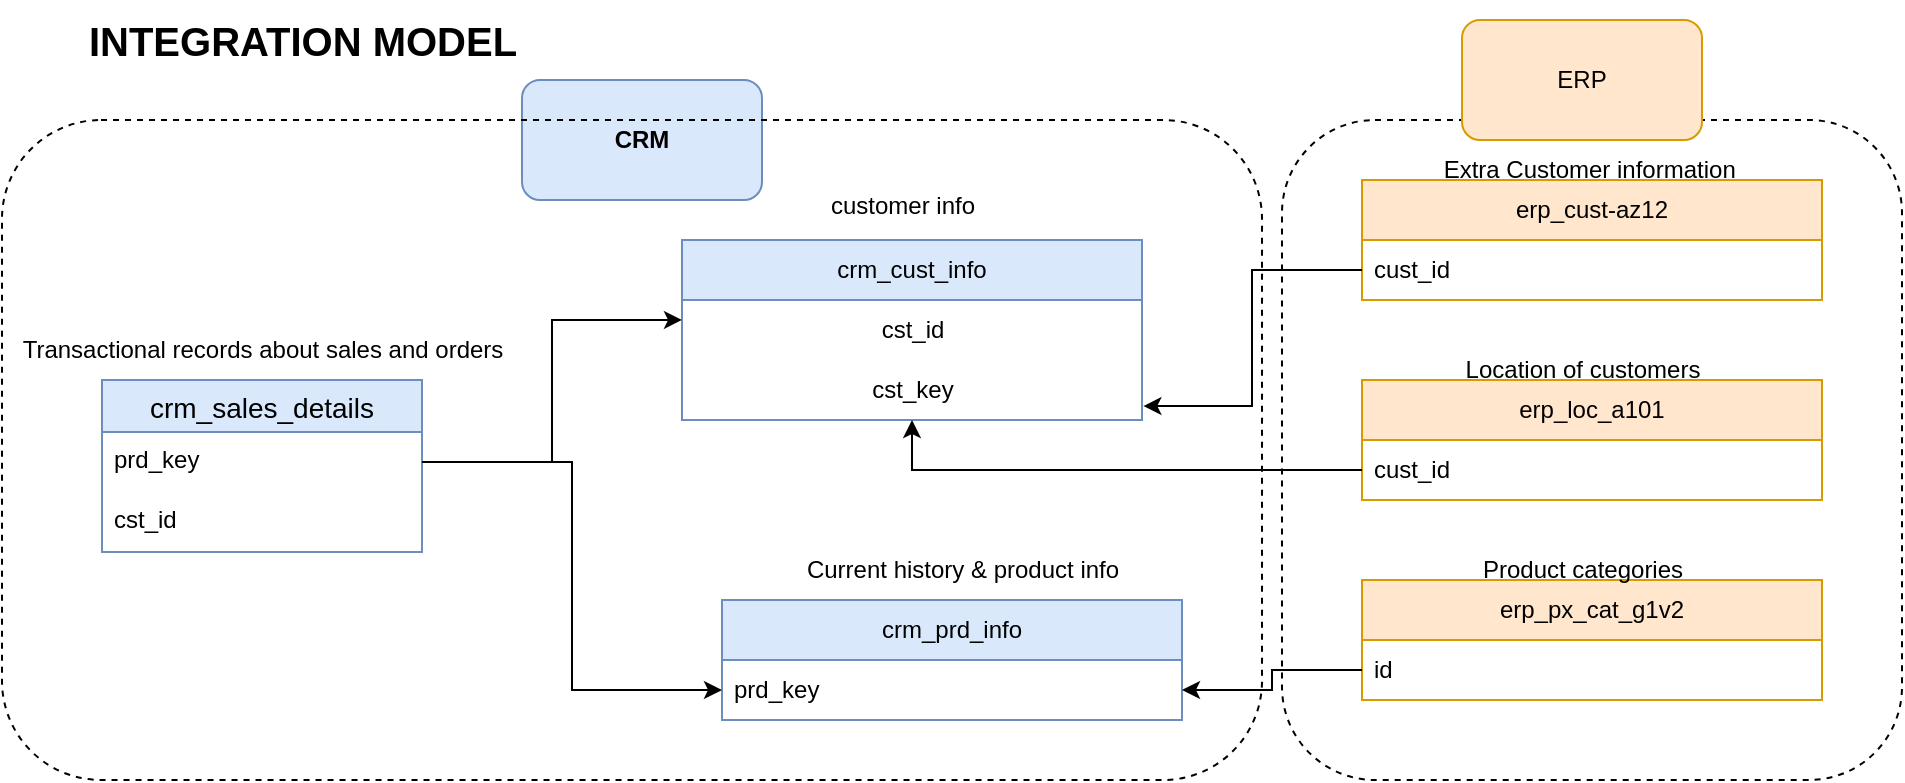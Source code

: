 <mxfile version="26.1.1">
  <diagram name="Page-1" id="_vLY1-Xdol4Q-rYBYzHE">
    <mxGraphModel dx="2706" dy="810" grid="1" gridSize="10" guides="0" tooltips="1" connect="1" arrows="1" fold="1" page="1" pageScale="1" pageWidth="1600" pageHeight="1200" math="0" shadow="0">
      <root>
        <mxCell id="0" />
        <mxCell id="1" parent="0" />
        <mxCell id="4if4o0DDriREWSiWl4c_-1" value="&lt;b&gt;&lt;font style=&quot;font-size: 20px;&quot;&gt;INTEGRATION MODEL&lt;/font&gt;&lt;/b&gt;" style="text;html=1;align=center;verticalAlign=middle;resizable=0;points=[];autosize=1;strokeColor=none;fillColor=none;" parent="1" vertex="1">
          <mxGeometry x="-1570" y="40" width="240" height="40" as="geometry" />
        </mxCell>
        <mxCell id="4if4o0DDriREWSiWl4c_-2" value="crm_cust_info" style="swimlane;fontStyle=0;childLayout=stackLayout;horizontal=1;startSize=30;horizontalStack=0;resizeParent=1;resizeParentMax=0;resizeLast=0;collapsible=1;marginBottom=0;whiteSpace=wrap;html=1;fillColor=#dae8fc;strokeColor=#6c8ebf;" parent="1" vertex="1">
          <mxGeometry x="-1260" y="160" width="230" height="90" as="geometry" />
        </mxCell>
        <mxCell id="4if4o0DDriREWSiWl4c_-6" value="cst_id" style="text;html=1;align=center;verticalAlign=middle;resizable=0;points=[];autosize=1;strokeColor=none;fillColor=none;" parent="4if4o0DDriREWSiWl4c_-2" vertex="1">
          <mxGeometry y="30" width="230" height="30" as="geometry" />
        </mxCell>
        <mxCell id="4if4o0DDriREWSiWl4c_-31" value="cst_key" style="text;html=1;align=center;verticalAlign=middle;resizable=0;points=[];autosize=1;strokeColor=none;fillColor=none;" parent="4if4o0DDriREWSiWl4c_-2" vertex="1">
          <mxGeometry y="60" width="230" height="30" as="geometry" />
        </mxCell>
        <mxCell id="4if4o0DDriREWSiWl4c_-7" value="crm_prd_info" style="swimlane;fontStyle=0;childLayout=stackLayout;horizontal=1;startSize=30;horizontalStack=0;resizeParent=1;resizeParentMax=0;resizeLast=0;collapsible=1;marginBottom=0;whiteSpace=wrap;html=1;fillColor=#dae8fc;strokeColor=#6c8ebf;" parent="1" vertex="1">
          <mxGeometry x="-1240" y="340" width="230" height="60" as="geometry" />
        </mxCell>
        <mxCell id="4if4o0DDriREWSiWl4c_-8" value="prd_key" style="text;align=left;verticalAlign=middle;spacingLeft=4;spacingRight=4;overflow=hidden;points=[[0,0.5],[1,0.5]];portConstraint=eastwest;rotatable=0;whiteSpace=wrap;html=1;" parent="4if4o0DDriREWSiWl4c_-7" vertex="1">
          <mxGeometry y="30" width="230" height="30" as="geometry" />
        </mxCell>
        <mxCell id="4if4o0DDriREWSiWl4c_-9" value="Current history &amp;amp; product info" style="text;html=1;align=center;verticalAlign=middle;resizable=0;points=[];autosize=1;strokeColor=none;fillColor=none;" parent="1" vertex="1">
          <mxGeometry x="-1210" y="310" width="180" height="30" as="geometry" />
        </mxCell>
        <mxCell id="4if4o0DDriREWSiWl4c_-18" value="crm_sales_details" style="swimlane;fontStyle=0;childLayout=stackLayout;horizontal=1;startSize=26;horizontalStack=0;resizeParent=1;resizeParentMax=0;resizeLast=0;collapsible=1;marginBottom=0;align=center;fontSize=14;fillColor=#dae8fc;strokeColor=#6c8ebf;" parent="1" vertex="1">
          <mxGeometry x="-1550" y="230" width="160" height="86" as="geometry" />
        </mxCell>
        <mxCell id="4if4o0DDriREWSiWl4c_-19" value="prd_key" style="text;strokeColor=none;fillColor=none;spacingLeft=4;spacingRight=4;overflow=hidden;rotatable=0;points=[[0,0.5],[1,0.5]];portConstraint=eastwest;fontSize=12;whiteSpace=wrap;html=1;" parent="4if4o0DDriREWSiWl4c_-18" vertex="1">
          <mxGeometry y="26" width="160" height="30" as="geometry" />
        </mxCell>
        <mxCell id="4if4o0DDriREWSiWl4c_-20" value="cst_id" style="text;strokeColor=none;fillColor=none;spacingLeft=4;spacingRight=4;overflow=hidden;rotatable=0;points=[[0,0.5],[1,0.5]];portConstraint=eastwest;fontSize=12;whiteSpace=wrap;html=1;" parent="4if4o0DDriREWSiWl4c_-18" vertex="1">
          <mxGeometry y="56" width="160" height="30" as="geometry" />
        </mxCell>
        <mxCell id="4if4o0DDriREWSiWl4c_-22" value="Transactional records about sales and orders" style="text;html=1;align=center;verticalAlign=middle;resizable=0;points=[];autosize=1;strokeColor=none;fillColor=none;" parent="1" vertex="1">
          <mxGeometry x="-1600" y="200" width="260" height="30" as="geometry" />
        </mxCell>
        <mxCell id="4if4o0DDriREWSiWl4c_-24" style="edgeStyle=orthogonalEdgeStyle;rounded=0;orthogonalLoop=1;jettySize=auto;html=1;exitX=1;exitY=0.5;exitDx=0;exitDy=0;" parent="1" source="4if4o0DDriREWSiWl4c_-19" target="4if4o0DDriREWSiWl4c_-8" edge="1">
          <mxGeometry relative="1" as="geometry" />
        </mxCell>
        <mxCell id="4if4o0DDriREWSiWl4c_-25" value="erp_px_cat_g1v2" style="swimlane;fontStyle=0;childLayout=stackLayout;horizontal=1;startSize=30;horizontalStack=0;resizeParent=1;resizeParentMax=0;resizeLast=0;collapsible=1;marginBottom=0;whiteSpace=wrap;html=1;fillColor=#ffe6cc;strokeColor=#d79b00;" parent="1" vertex="1">
          <mxGeometry x="-920" y="330" width="230" height="60" as="geometry" />
        </mxCell>
        <mxCell id="4if4o0DDriREWSiWl4c_-26" value="id" style="text;strokeColor=none;fillColor=none;align=left;verticalAlign=middle;spacingLeft=4;spacingRight=4;overflow=hidden;points=[[0,0.5],[1,0.5]];portConstraint=eastwest;rotatable=0;whiteSpace=wrap;html=1;" parent="4if4o0DDriREWSiWl4c_-25" vertex="1">
          <mxGeometry y="30" width="230" height="30" as="geometry" />
        </mxCell>
        <mxCell id="4if4o0DDriREWSiWl4c_-27" value="erp_cust-az12" style="swimlane;fontStyle=0;childLayout=stackLayout;horizontal=1;startSize=30;horizontalStack=0;resizeParent=1;resizeParentMax=0;resizeLast=0;collapsible=1;marginBottom=0;whiteSpace=wrap;html=1;fillColor=#ffe6cc;strokeColor=#d79b00;" parent="1" vertex="1">
          <mxGeometry x="-920" y="130" width="230" height="60" as="geometry" />
        </mxCell>
        <mxCell id="4if4o0DDriREWSiWl4c_-28" value="cust_id" style="text;strokeColor=none;fillColor=none;align=left;verticalAlign=middle;spacingLeft=4;spacingRight=4;overflow=hidden;points=[[0,0.5],[1,0.5]];portConstraint=eastwest;rotatable=0;whiteSpace=wrap;html=1;" parent="4if4o0DDriREWSiWl4c_-27" vertex="1">
          <mxGeometry y="30" width="230" height="30" as="geometry" />
        </mxCell>
        <mxCell id="4if4o0DDriREWSiWl4c_-29" value="erp_loc_a101" style="swimlane;fontStyle=0;childLayout=stackLayout;horizontal=1;startSize=30;horizontalStack=0;resizeParent=1;resizeParentMax=0;resizeLast=0;collapsible=1;marginBottom=0;whiteSpace=wrap;html=1;fillColor=#ffe6cc;strokeColor=#d79b00;" parent="1" vertex="1">
          <mxGeometry x="-920" y="230" width="230" height="60" as="geometry" />
        </mxCell>
        <mxCell id="4if4o0DDriREWSiWl4c_-30" value="cust_id" style="text;strokeColor=none;fillColor=none;align=left;verticalAlign=middle;spacingLeft=4;spacingRight=4;overflow=hidden;points=[[0,0.5],[1,0.5]];portConstraint=eastwest;rotatable=0;whiteSpace=wrap;html=1;" parent="4if4o0DDriREWSiWl4c_-29" vertex="1">
          <mxGeometry y="30" width="230" height="30" as="geometry" />
        </mxCell>
        <mxCell id="4if4o0DDriREWSiWl4c_-35" style="edgeStyle=orthogonalEdgeStyle;rounded=0;orthogonalLoop=1;jettySize=auto;html=1;exitX=1;exitY=0.5;exitDx=0;exitDy=0;entryX=0;entryY=0.333;entryDx=0;entryDy=0;entryPerimeter=0;" parent="1" source="4if4o0DDriREWSiWl4c_-19" target="4if4o0DDriREWSiWl4c_-6" edge="1">
          <mxGeometry relative="1" as="geometry">
            <mxPoint x="-1270" y="210.0" as="targetPoint" />
          </mxGeometry>
        </mxCell>
        <mxCell id="4if4o0DDriREWSiWl4c_-36" value="customer info" style="text;html=1;align=center;verticalAlign=middle;resizable=0;points=[];autosize=1;strokeColor=none;fillColor=none;" parent="1" vertex="1">
          <mxGeometry x="-1200" y="128" width="100" height="30" as="geometry" />
        </mxCell>
        <mxCell id="4if4o0DDriREWSiWl4c_-38" value="&lt;b&gt;CRM&lt;/b&gt;" style="text;html=1;align=center;verticalAlign=middle;resizable=0;points=[];autosize=1;strokeColor=none;fillColor=none;" parent="1" vertex="1">
          <mxGeometry x="-1310" y="90" width="50" height="30" as="geometry" />
        </mxCell>
        <mxCell id="4if4o0DDriREWSiWl4c_-40" value="&lt;b&gt;CRM&lt;/b&gt;" style="rounded=1;whiteSpace=wrap;html=1;fillColor=#dae8fc;strokeColor=#6c8ebf;" parent="1" vertex="1">
          <mxGeometry x="-1340" y="80" width="120" height="60" as="geometry" />
        </mxCell>
        <mxCell id="4if4o0DDriREWSiWl4c_-41" value="" style="rounded=1;whiteSpace=wrap;html=1;fillColor=none;dashed=1;" parent="1" vertex="1">
          <mxGeometry x="-1600" y="100" width="630" height="330" as="geometry" />
        </mxCell>
        <mxCell id="4if4o0DDriREWSiWl4c_-42" value="Product categories" style="text;html=1;align=center;verticalAlign=middle;resizable=0;points=[];autosize=1;strokeColor=none;fillColor=none;" parent="1" vertex="1">
          <mxGeometry x="-870" y="310" width="120" height="30" as="geometry" />
        </mxCell>
        <mxCell id="4if4o0DDriREWSiWl4c_-43" value="Extra Customer information&amp;nbsp;" style="text;html=1;align=center;verticalAlign=middle;resizable=0;points=[];autosize=1;strokeColor=none;fillColor=none;" parent="1" vertex="1">
          <mxGeometry x="-890" y="110" width="170" height="30" as="geometry" />
        </mxCell>
        <mxCell id="4if4o0DDriREWSiWl4c_-44" value="Location of customers" style="text;html=1;align=center;verticalAlign=middle;resizable=0;points=[];autosize=1;strokeColor=none;fillColor=none;" parent="1" vertex="1">
          <mxGeometry x="-880" y="210" width="140" height="30" as="geometry" />
        </mxCell>
        <mxCell id="4if4o0DDriREWSiWl4c_-50" style="edgeStyle=orthogonalEdgeStyle;rounded=0;orthogonalLoop=1;jettySize=auto;html=1;exitX=0;exitY=0.5;exitDx=0;exitDy=0;entryX=1.003;entryY=0.767;entryDx=0;entryDy=0;entryPerimeter=0;" parent="1" source="4if4o0DDriREWSiWl4c_-28" target="4if4o0DDriREWSiWl4c_-31" edge="1">
          <mxGeometry relative="1" as="geometry" />
        </mxCell>
        <mxCell id="4if4o0DDriREWSiWl4c_-51" style="edgeStyle=orthogonalEdgeStyle;rounded=0;orthogonalLoop=1;jettySize=auto;html=1;exitX=0;exitY=0.5;exitDx=0;exitDy=0;" parent="1" source="4if4o0DDriREWSiWl4c_-30" target="4if4o0DDriREWSiWl4c_-2" edge="1">
          <mxGeometry relative="1" as="geometry" />
        </mxCell>
        <mxCell id="4if4o0DDriREWSiWl4c_-52" style="edgeStyle=orthogonalEdgeStyle;rounded=0;orthogonalLoop=1;jettySize=auto;html=1;exitX=0;exitY=0.5;exitDx=0;exitDy=0;" parent="1" source="4if4o0DDriREWSiWl4c_-26" target="4if4o0DDriREWSiWl4c_-8" edge="1">
          <mxGeometry relative="1" as="geometry" />
        </mxCell>
        <mxCell id="4if4o0DDriREWSiWl4c_-53" value="" style="rounded=1;whiteSpace=wrap;html=1;dashed=1;fillColor=none;" parent="1" vertex="1">
          <mxGeometry x="-960" y="100" width="310" height="330" as="geometry" />
        </mxCell>
        <mxCell id="4if4o0DDriREWSiWl4c_-54" value="ERP" style="rounded=1;whiteSpace=wrap;html=1;fillColor=#ffe6cc;strokeColor=#d79b00;" parent="1" vertex="1">
          <mxGeometry x="-870" y="50" width="120" height="60" as="geometry" />
        </mxCell>
      </root>
    </mxGraphModel>
  </diagram>
</mxfile>
